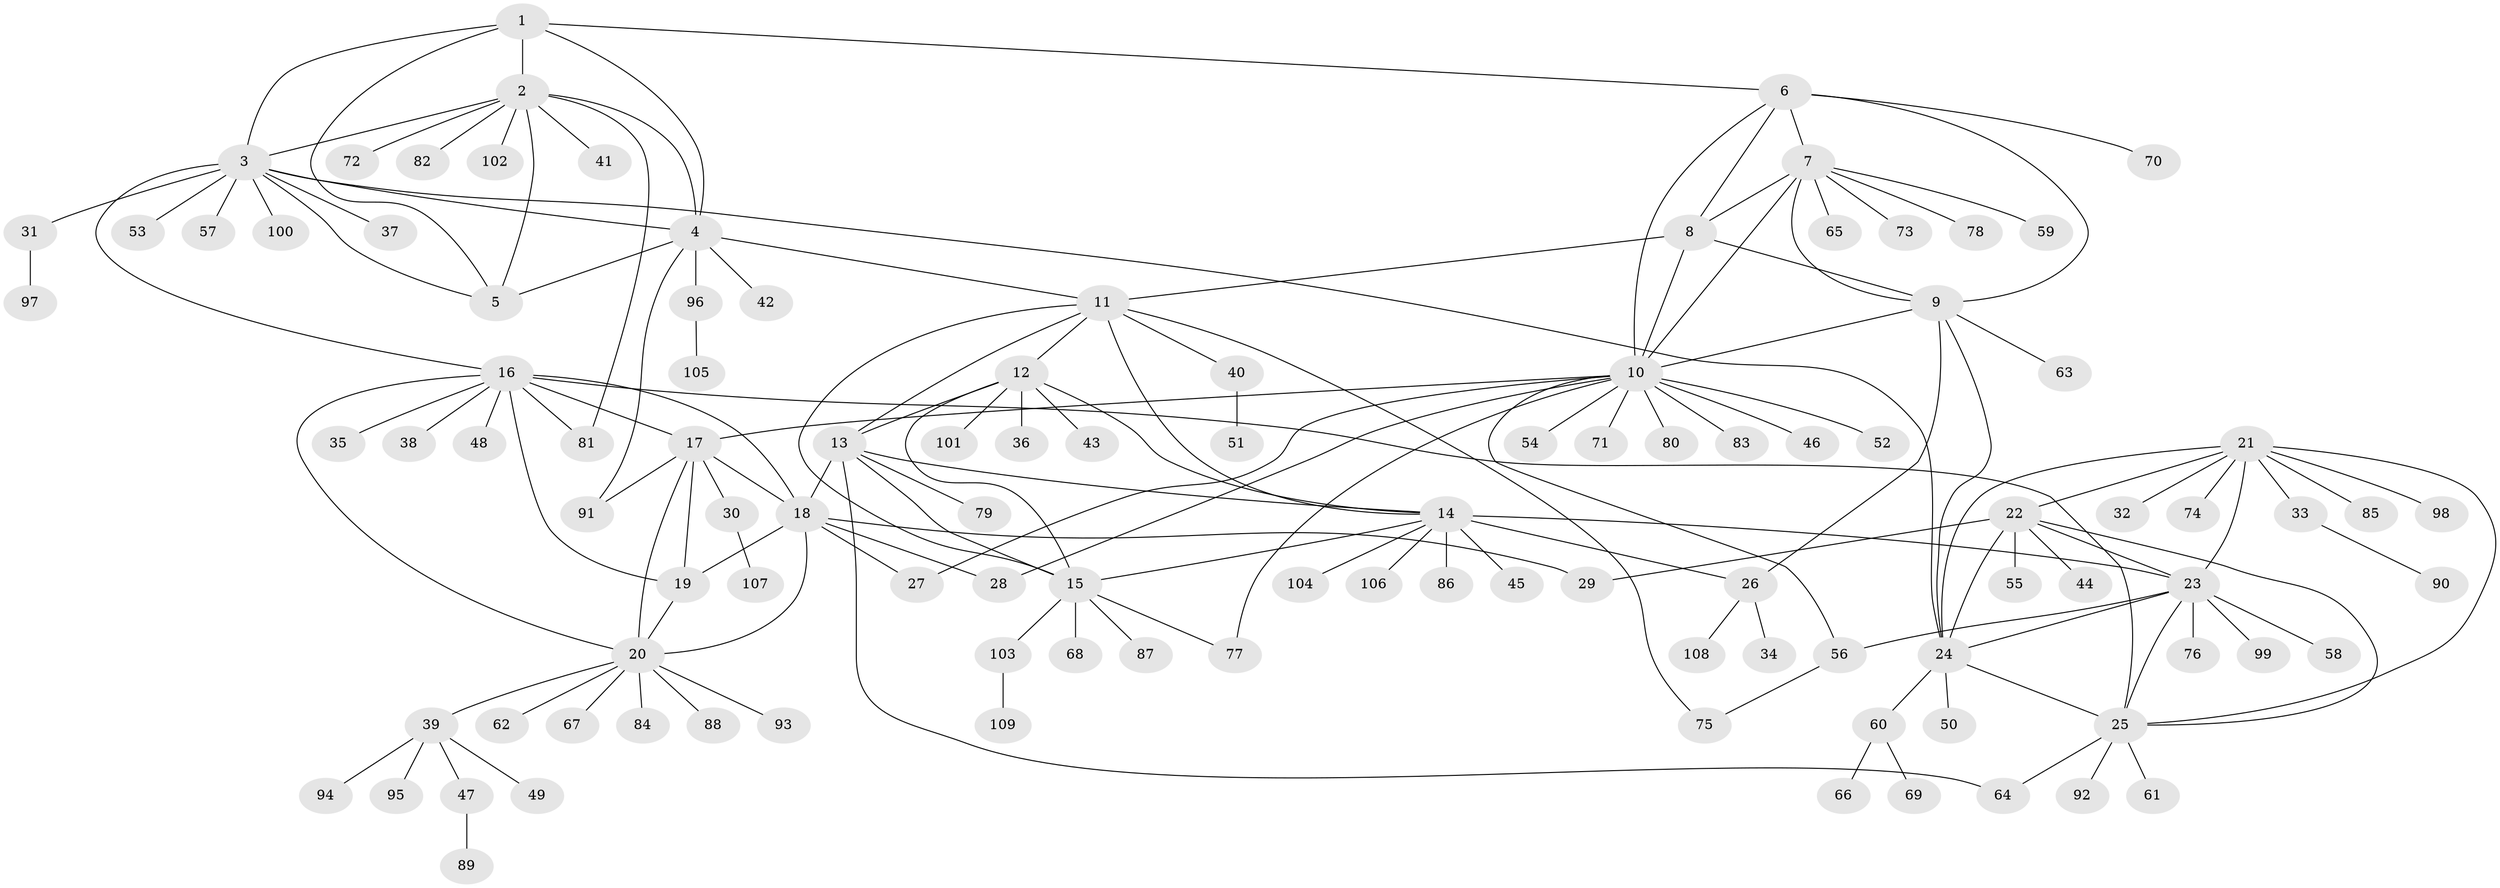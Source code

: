 // Generated by graph-tools (version 1.1) at 2025/37/03/09/25 02:37:12]
// undirected, 109 vertices, 154 edges
graph export_dot {
graph [start="1"]
  node [color=gray90,style=filled];
  1;
  2;
  3;
  4;
  5;
  6;
  7;
  8;
  9;
  10;
  11;
  12;
  13;
  14;
  15;
  16;
  17;
  18;
  19;
  20;
  21;
  22;
  23;
  24;
  25;
  26;
  27;
  28;
  29;
  30;
  31;
  32;
  33;
  34;
  35;
  36;
  37;
  38;
  39;
  40;
  41;
  42;
  43;
  44;
  45;
  46;
  47;
  48;
  49;
  50;
  51;
  52;
  53;
  54;
  55;
  56;
  57;
  58;
  59;
  60;
  61;
  62;
  63;
  64;
  65;
  66;
  67;
  68;
  69;
  70;
  71;
  72;
  73;
  74;
  75;
  76;
  77;
  78;
  79;
  80;
  81;
  82;
  83;
  84;
  85;
  86;
  87;
  88;
  89;
  90;
  91;
  92;
  93;
  94;
  95;
  96;
  97;
  98;
  99;
  100;
  101;
  102;
  103;
  104;
  105;
  106;
  107;
  108;
  109;
  1 -- 2;
  1 -- 3;
  1 -- 4;
  1 -- 5;
  1 -- 6;
  2 -- 3;
  2 -- 4;
  2 -- 5;
  2 -- 41;
  2 -- 72;
  2 -- 81;
  2 -- 82;
  2 -- 102;
  3 -- 4;
  3 -- 5;
  3 -- 16;
  3 -- 24;
  3 -- 31;
  3 -- 37;
  3 -- 53;
  3 -- 57;
  3 -- 100;
  4 -- 5;
  4 -- 11;
  4 -- 42;
  4 -- 91;
  4 -- 96;
  6 -- 7;
  6 -- 8;
  6 -- 9;
  6 -- 10;
  6 -- 70;
  7 -- 8;
  7 -- 9;
  7 -- 10;
  7 -- 59;
  7 -- 65;
  7 -- 73;
  7 -- 78;
  8 -- 9;
  8 -- 10;
  8 -- 11;
  9 -- 10;
  9 -- 24;
  9 -- 26;
  9 -- 63;
  10 -- 17;
  10 -- 27;
  10 -- 28;
  10 -- 46;
  10 -- 52;
  10 -- 54;
  10 -- 56;
  10 -- 71;
  10 -- 77;
  10 -- 80;
  10 -- 83;
  11 -- 12;
  11 -- 13;
  11 -- 14;
  11 -- 15;
  11 -- 40;
  11 -- 75;
  12 -- 13;
  12 -- 14;
  12 -- 15;
  12 -- 36;
  12 -- 43;
  12 -- 101;
  13 -- 14;
  13 -- 15;
  13 -- 18;
  13 -- 64;
  13 -- 79;
  14 -- 15;
  14 -- 23;
  14 -- 26;
  14 -- 45;
  14 -- 86;
  14 -- 104;
  14 -- 106;
  15 -- 68;
  15 -- 77;
  15 -- 87;
  15 -- 103;
  16 -- 17;
  16 -- 18;
  16 -- 19;
  16 -- 20;
  16 -- 25;
  16 -- 35;
  16 -- 38;
  16 -- 48;
  16 -- 81;
  17 -- 18;
  17 -- 19;
  17 -- 20;
  17 -- 30;
  17 -- 91;
  18 -- 19;
  18 -- 20;
  18 -- 27;
  18 -- 28;
  18 -- 29;
  19 -- 20;
  20 -- 39;
  20 -- 62;
  20 -- 67;
  20 -- 84;
  20 -- 88;
  20 -- 93;
  21 -- 22;
  21 -- 23;
  21 -- 24;
  21 -- 25;
  21 -- 32;
  21 -- 33;
  21 -- 74;
  21 -- 85;
  21 -- 98;
  22 -- 23;
  22 -- 24;
  22 -- 25;
  22 -- 29;
  22 -- 44;
  22 -- 55;
  23 -- 24;
  23 -- 25;
  23 -- 56;
  23 -- 58;
  23 -- 76;
  23 -- 99;
  24 -- 25;
  24 -- 50;
  24 -- 60;
  25 -- 61;
  25 -- 64;
  25 -- 92;
  26 -- 34;
  26 -- 108;
  30 -- 107;
  31 -- 97;
  33 -- 90;
  39 -- 47;
  39 -- 49;
  39 -- 94;
  39 -- 95;
  40 -- 51;
  47 -- 89;
  56 -- 75;
  60 -- 66;
  60 -- 69;
  96 -- 105;
  103 -- 109;
}

